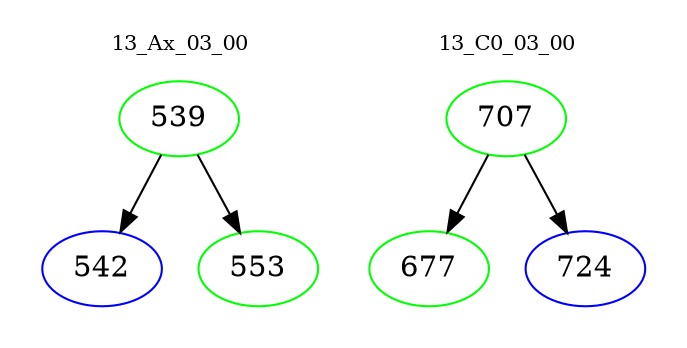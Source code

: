 digraph{
subgraph cluster_0 {
color = white
label = "13_Ax_03_00";
fontsize=10;
T0_539 [label="539", color="green"]
T0_539 -> T0_542 [color="black"]
T0_542 [label="542", color="blue"]
T0_539 -> T0_553 [color="black"]
T0_553 [label="553", color="green"]
}
subgraph cluster_1 {
color = white
label = "13_C0_03_00";
fontsize=10;
T1_707 [label="707", color="green"]
T1_707 -> T1_677 [color="black"]
T1_677 [label="677", color="green"]
T1_707 -> T1_724 [color="black"]
T1_724 [label="724", color="blue"]
}
}
